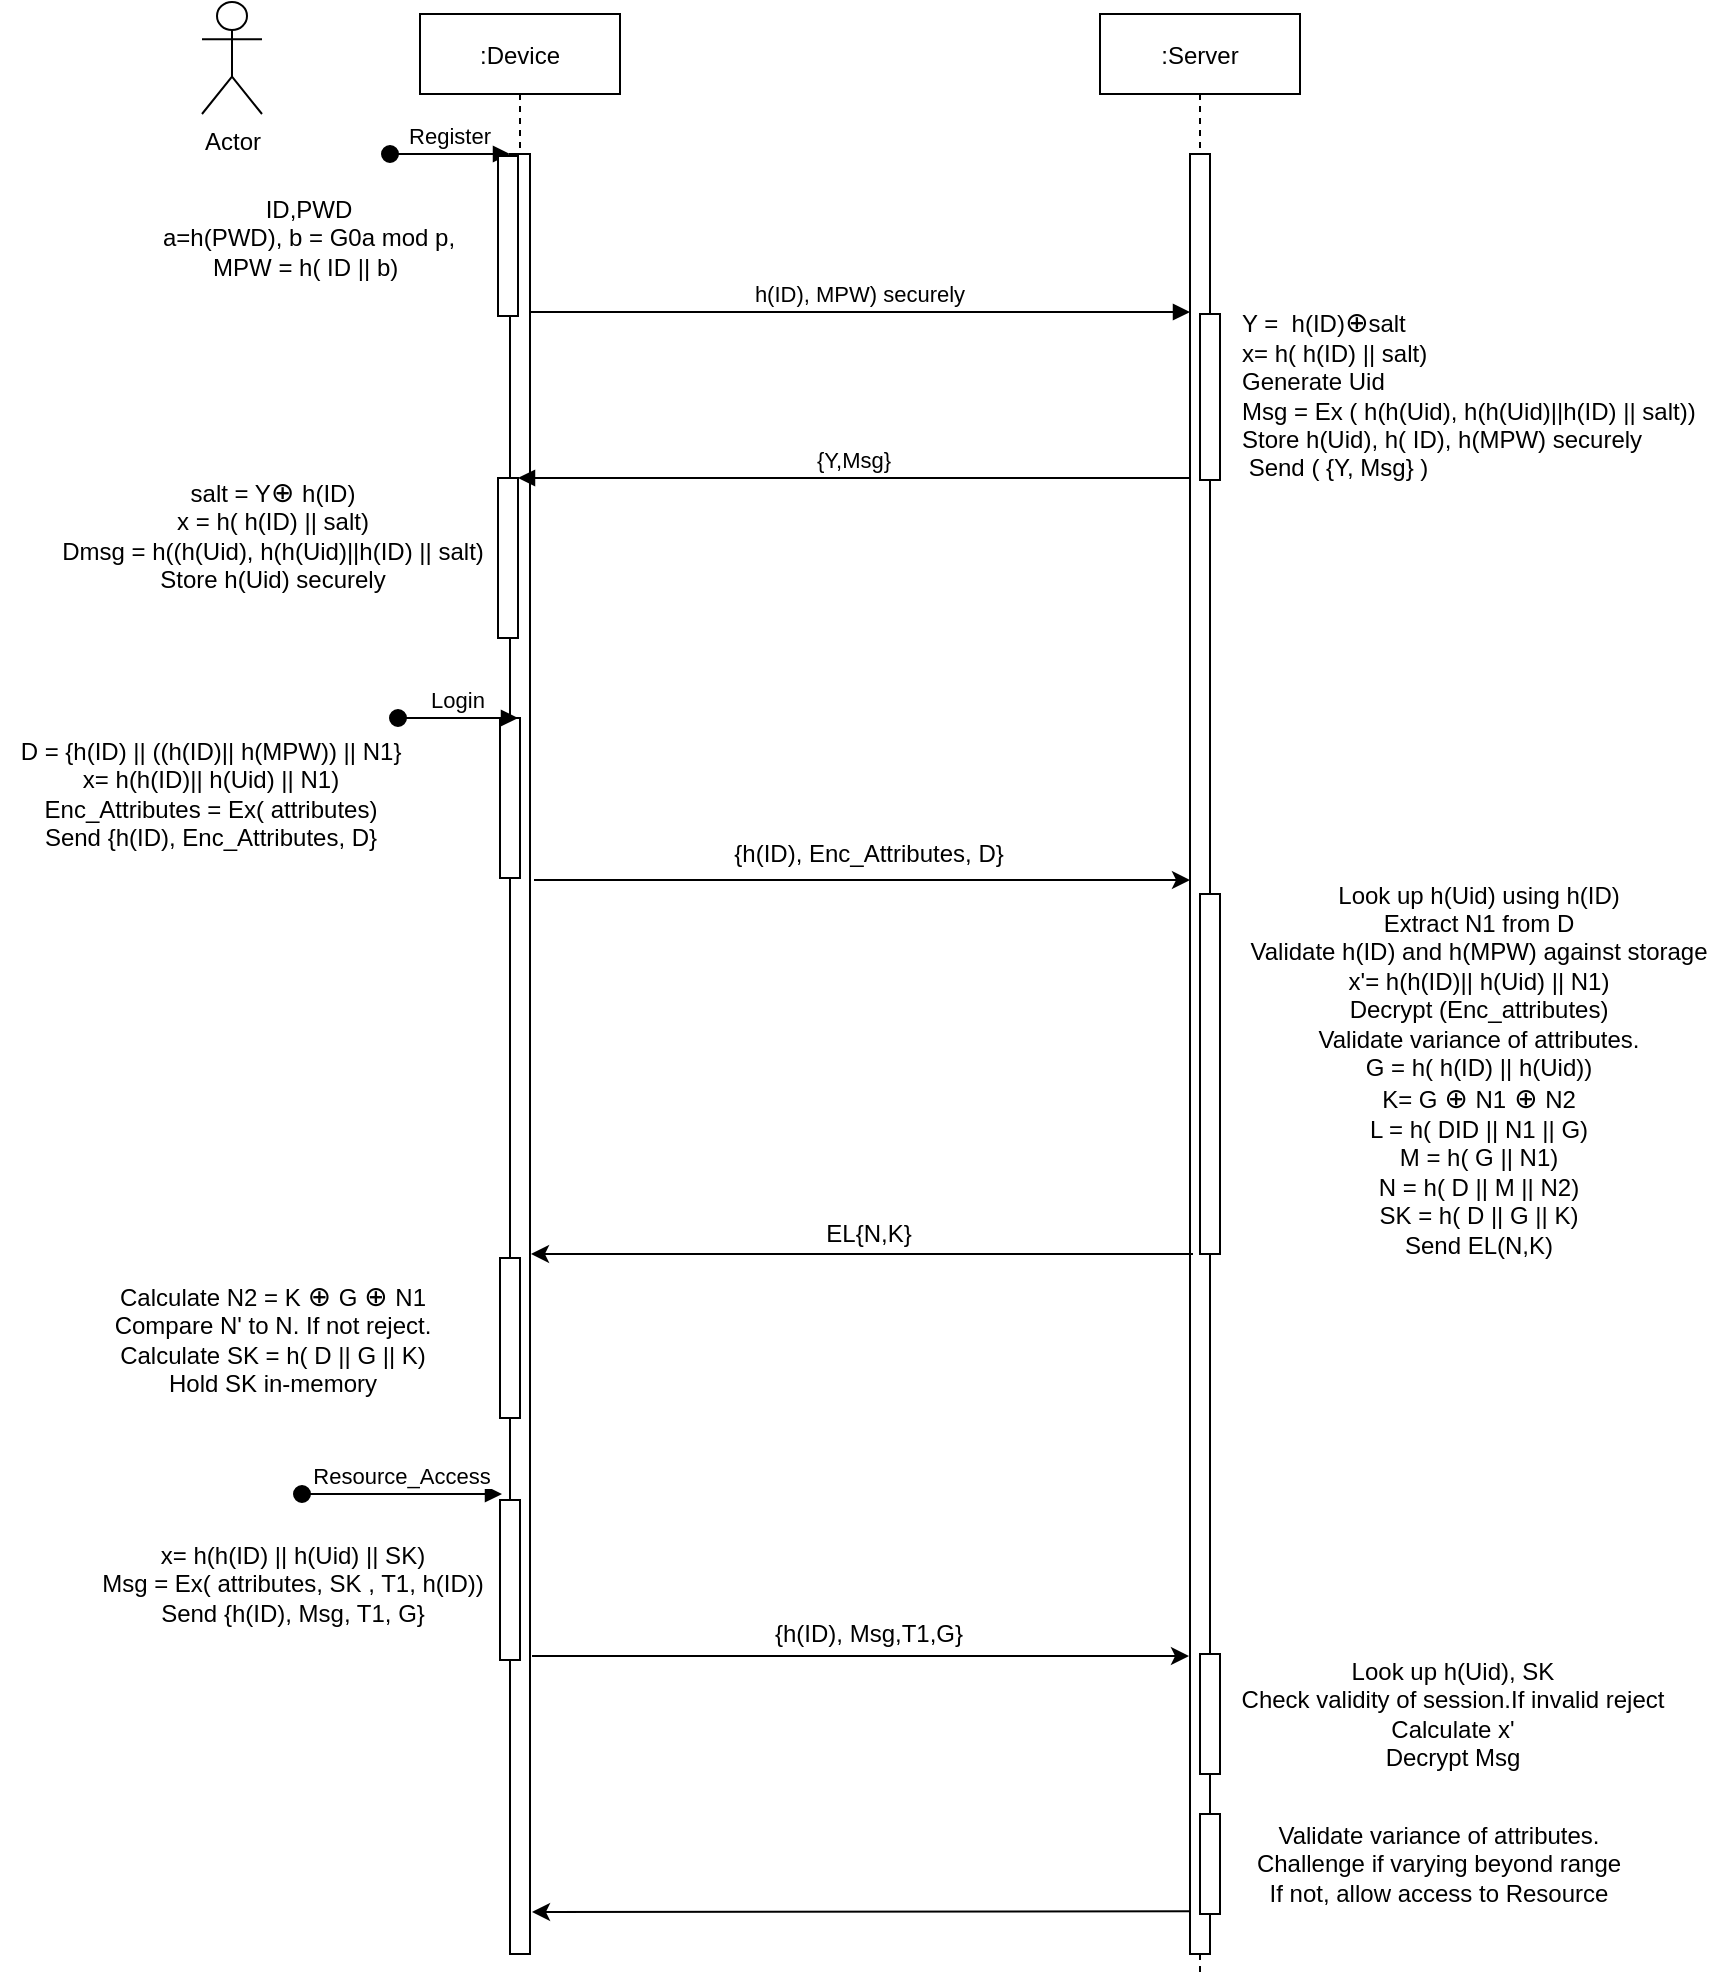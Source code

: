 <mxfile version="15.9.4" type="github">
  <diagram id="kgpKYQtTHZ0yAKxKKP6v" name="Page-1">
    <mxGraphModel dx="1799" dy="617" grid="1" gridSize="10" guides="1" tooltips="1" connect="1" arrows="1" fold="1" page="1" pageScale="1" pageWidth="850" pageHeight="1100" math="0" shadow="0">
      <root>
        <mxCell id="0" />
        <mxCell id="1" parent="0" />
        <mxCell id="3nuBFxr9cyL0pnOWT2aG-1" value=":Device" style="shape=umlLifeline;perimeter=lifelinePerimeter;container=1;collapsible=0;recursiveResize=0;rounded=0;shadow=0;strokeWidth=1;" parent="1" vertex="1">
          <mxGeometry x="179" y="80" width="100" height="970" as="geometry" />
        </mxCell>
        <mxCell id="3nuBFxr9cyL0pnOWT2aG-2" value="" style="points=[];perimeter=orthogonalPerimeter;rounded=0;shadow=0;strokeWidth=1;" parent="3nuBFxr9cyL0pnOWT2aG-1" vertex="1">
          <mxGeometry x="45" y="70" width="10" height="900" as="geometry" />
        </mxCell>
        <mxCell id="3nuBFxr9cyL0pnOWT2aG-3" value="Register" style="verticalAlign=bottom;startArrow=oval;endArrow=block;startSize=8;shadow=0;strokeWidth=1;" parent="3nuBFxr9cyL0pnOWT2aG-1" target="3nuBFxr9cyL0pnOWT2aG-2" edge="1">
          <mxGeometry relative="1" as="geometry">
            <mxPoint x="-15" y="70" as="sourcePoint" />
          </mxGeometry>
        </mxCell>
        <mxCell id="3nuBFxr9cyL0pnOWT2aG-4" value="" style="points=[];perimeter=orthogonalPerimeter;rounded=0;shadow=0;strokeWidth=1;" parent="3nuBFxr9cyL0pnOWT2aG-1" vertex="1">
          <mxGeometry x="39" y="232" width="10" height="80" as="geometry" />
        </mxCell>
        <mxCell id="C2U9HuYAeTP8XwX2KnLO-2" value="" style="html=1;points=[];perimeter=orthogonalPerimeter;" parent="3nuBFxr9cyL0pnOWT2aG-1" vertex="1">
          <mxGeometry x="40" y="352" width="10" height="80" as="geometry" />
        </mxCell>
        <mxCell id="C2U9HuYAeTP8XwX2KnLO-4" value="" style="html=1;points=[];perimeter=orthogonalPerimeter;" parent="3nuBFxr9cyL0pnOWT2aG-1" vertex="1">
          <mxGeometry x="39" y="71" width="10" height="80" as="geometry" />
        </mxCell>
        <mxCell id="C2U9HuYAeTP8XwX2KnLO-9" value="Login" style="verticalAlign=bottom;startArrow=oval;endArrow=block;startSize=8;shadow=0;strokeWidth=1;" parent="3nuBFxr9cyL0pnOWT2aG-1" edge="1">
          <mxGeometry relative="1" as="geometry">
            <mxPoint x="-11" y="352" as="sourcePoint" />
            <mxPoint x="49" y="352" as="targetPoint" />
          </mxGeometry>
        </mxCell>
        <mxCell id="JjU80H_L5WIadc3WcqGo-3" value="" style="html=1;points=[];perimeter=orthogonalPerimeter;" parent="3nuBFxr9cyL0pnOWT2aG-1" vertex="1">
          <mxGeometry x="40" y="622" width="10" height="80" as="geometry" />
        </mxCell>
        <mxCell id="ngCmAi4P7sYmXVYjvyKM-5" value="" style="html=1;points=[];perimeter=orthogonalPerimeter;" vertex="1" parent="3nuBFxr9cyL0pnOWT2aG-1">
          <mxGeometry x="40" y="743" width="10" height="80" as="geometry" />
        </mxCell>
        <mxCell id="3nuBFxr9cyL0pnOWT2aG-5" value=":Server" style="shape=umlLifeline;perimeter=lifelinePerimeter;container=1;collapsible=0;recursiveResize=0;rounded=0;shadow=0;strokeWidth=1;" parent="1" vertex="1">
          <mxGeometry x="519" y="80" width="100" height="980" as="geometry" />
        </mxCell>
        <mxCell id="3nuBFxr9cyL0pnOWT2aG-6" value="" style="points=[];perimeter=orthogonalPerimeter;rounded=0;shadow=0;strokeWidth=1;" parent="3nuBFxr9cyL0pnOWT2aG-5" vertex="1">
          <mxGeometry x="45" y="70" width="10" height="900" as="geometry" />
        </mxCell>
        <mxCell id="C2U9HuYAeTP8XwX2KnLO-3" value="" style="html=1;points=[];perimeter=orthogonalPerimeter;" parent="3nuBFxr9cyL0pnOWT2aG-5" vertex="1">
          <mxGeometry x="50" y="150" width="10" height="83" as="geometry" />
        </mxCell>
        <mxCell id="C2U9HuYAeTP8XwX2KnLO-14" value="" style="html=1;points=[];perimeter=orthogonalPerimeter;fontFamily=Helvetica;fontSize=12;fontColor=#000000;" parent="3nuBFxr9cyL0pnOWT2aG-5" vertex="1">
          <mxGeometry x="50" y="440" width="10" height="180" as="geometry" />
        </mxCell>
        <mxCell id="ngCmAi4P7sYmXVYjvyKM-10" value="" style="html=1;points=[];perimeter=orthogonalPerimeter;" vertex="1" parent="3nuBFxr9cyL0pnOWT2aG-5">
          <mxGeometry x="50" y="820" width="10" height="60" as="geometry" />
        </mxCell>
        <mxCell id="ngCmAi4P7sYmXVYjvyKM-12" value="" style="html=1;points=[];perimeter=orthogonalPerimeter;" vertex="1" parent="3nuBFxr9cyL0pnOWT2aG-5">
          <mxGeometry x="50" y="900" width="10" height="50" as="geometry" />
        </mxCell>
        <mxCell id="3nuBFxr9cyL0pnOWT2aG-8" value="h(ID), MPW) securely" style="verticalAlign=bottom;endArrow=block;entryX=0;entryY=0;shadow=0;strokeWidth=1;" parent="1" edge="1">
          <mxGeometry relative="1" as="geometry">
            <mxPoint x="234" y="229" as="sourcePoint" />
            <mxPoint x="564" y="229.0" as="targetPoint" />
            <Array as="points">
              <mxPoint x="409" y="229" />
            </Array>
          </mxGeometry>
        </mxCell>
        <mxCell id="3nuBFxr9cyL0pnOWT2aG-9" value="{Y,Msg}" style="verticalAlign=bottom;endArrow=block;entryX=1;entryY=0;shadow=0;strokeWidth=1;" parent="1" target="3nuBFxr9cyL0pnOWT2aG-4" edge="1">
          <mxGeometry relative="1" as="geometry">
            <mxPoint x="564" y="312" as="sourcePoint" />
          </mxGeometry>
        </mxCell>
        <mxCell id="C2U9HuYAeTP8XwX2KnLO-1" value="Actor" style="shape=umlActor;verticalLabelPosition=bottom;verticalAlign=top;html=1;outlineConnect=0;" parent="1" vertex="1">
          <mxGeometry x="70" y="74" width="30" height="56" as="geometry" />
        </mxCell>
        <mxCell id="C2U9HuYAeTP8XwX2KnLO-5" value="ID,PWD&lt;br&gt;a=h(PWD), b = G0a mod p,&lt;br&gt;MPW = h( ID || b)&amp;nbsp;" style="text;html=1;align=center;verticalAlign=middle;resizable=0;points=[];autosize=1;strokeColor=none;fillColor=none;" parent="1" vertex="1">
          <mxGeometry x="43" y="167" width="160" height="50" as="geometry" />
        </mxCell>
        <mxCell id="C2U9HuYAeTP8XwX2KnLO-7" value="Y =&amp;nbsp; h(ID)&lt;span id=&quot;docs-internal-guid-e49e2a0b-7fff-2932-c1dd-dcc5686d5943&quot;&gt;&lt;span style=&quot;background-color: rgb(255 , 255 , 255) ; vertical-align: baseline&quot;&gt;&lt;font style=&quot;font-size: 14px&quot;&gt;⊕&lt;/font&gt;&lt;/span&gt;&lt;/span&gt;salt &lt;br&gt;x= h( h(ID) || salt)&lt;br&gt;Generate Uid&lt;br&gt;Msg = Ex ( h(h(Uid), h(h(Uid)||h(ID) || salt))&lt;br&gt;Store h(Uid), h( ID), h(MPW) securely&lt;br&gt;&amp;nbsp;Send ( {Y, Msg} )" style="text;html=1;align=left;verticalAlign=middle;resizable=0;points=[];autosize=1;strokeColor=none;fillColor=none;" parent="1" vertex="1">
          <mxGeometry x="588" y="225" width="240" height="90" as="geometry" />
        </mxCell>
        <mxCell id="C2U9HuYAeTP8XwX2KnLO-8" value="salt = Y&lt;span style=&quot;font-size: 14px ; text-align: left ; background-color: rgb(255 , 255 , 255)&quot;&gt;⊕ &lt;/span&gt;&lt;span style=&quot;text-align: left ; background-color: rgb(255 , 255 , 255)&quot;&gt;&lt;font style=&quot;font-size: 12px&quot;&gt;h(ID)&lt;br&gt;x = h( h(ID) || salt)&lt;br&gt;Dmsg = h(&lt;/font&gt;&lt;/span&gt;&lt;span style=&quot;text-align: left&quot;&gt;(h(Uid), h(h(Uid)||h(ID) || salt)&lt;br&gt;&lt;/span&gt;&lt;span style=&quot;text-align: left ; background-color: rgb(255 , 255 , 255)&quot;&gt;&lt;font style=&quot;font-size: 12px&quot;&gt;Store h(Uid) securely&lt;br&gt;&lt;/font&gt;&lt;/span&gt;" style="text;html=1;align=center;verticalAlign=middle;resizable=0;points=[];autosize=1;strokeColor=none;fillColor=none;" parent="1" vertex="1">
          <mxGeometry x="-10" y="310" width="230" height="60" as="geometry" />
        </mxCell>
        <mxCell id="C2U9HuYAeTP8XwX2KnLO-10" value="D = {h(ID) || ((h(ID)|| h(MPW)) || N1}&lt;br&gt;x= h(h(ID)|| h(Uid) || N1)&lt;br&gt;Enc_Attributes = Ex( attributes)&lt;br&gt;Send {h(ID), Enc_Attributes, D}" style="text;html=1;align=center;verticalAlign=middle;resizable=0;points=[];autosize=1;strokeColor=none;fillColor=none;fontSize=12;fontFamily=Helvetica;fontColor=#000000;" parent="1" vertex="1">
          <mxGeometry x="-31" y="440" width="210" height="60" as="geometry" />
        </mxCell>
        <mxCell id="C2U9HuYAeTP8XwX2KnLO-12" value="" style="endArrow=classic;html=1;rounded=0;fontFamily=Helvetica;fontSize=12;fontColor=#000000;" parent="1" edge="1">
          <mxGeometry width="50" height="50" relative="1" as="geometry">
            <mxPoint x="236" y="513" as="sourcePoint" />
            <mxPoint x="564" y="513" as="targetPoint" />
          </mxGeometry>
        </mxCell>
        <mxCell id="C2U9HuYAeTP8XwX2KnLO-13" value="{h(ID), Enc_Attributes, D}" style="text;html=1;align=center;verticalAlign=middle;resizable=0;points=[];autosize=1;strokeColor=none;fillColor=none;fontSize=12;fontFamily=Helvetica;fontColor=#000000;" parent="1" vertex="1">
          <mxGeometry x="328" y="490" width="150" height="20" as="geometry" />
        </mxCell>
        <mxCell id="C2U9HuYAeTP8XwX2KnLO-15" value="Look up h(Uid) using h(ID)&lt;br&gt;Extract N1 from D&lt;br&gt;Validate h(ID) and h(MPW) against storage&lt;br&gt;x&#39;= h(h(ID)|| h(Uid) || N1)&lt;br&gt;Decrypt (Enc_attributes)&lt;br&gt;Validate variance of attributes.&lt;br&gt;G = h( h(ID) || h(Uid))&lt;br&gt;K= G&amp;nbsp;&lt;span style=&quot;font-size: 14px ; text-align: left ; background-color: rgb(255 , 255 , 255)&quot;&gt;⊕ &lt;/span&gt;&lt;span style=&quot;text-align: left ; background-color: rgb(255 , 255 , 255)&quot;&gt;&lt;font style=&quot;font-size: 12px&quot;&gt;N1&lt;/font&gt;&lt;/span&gt;&lt;span style=&quot;font-size: 14px ; text-align: left ; background-color: rgb(255 , 255 , 255)&quot;&gt;&amp;nbsp;&lt;/span&gt;&lt;span style=&quot;font-size: 14px ; text-align: left ; background-color: rgb(255 , 255 , 255)&quot;&gt;⊕ &lt;/span&gt;&lt;span style=&quot;text-align: left ; background-color: rgb(255 , 255 , 255)&quot;&gt;&lt;font style=&quot;font-size: 12px&quot;&gt;N2&lt;br&gt;L = h( DID || N1 || G)&lt;br&gt;M = h( G || N1)&lt;br&gt;N = h( D || M || N2)&lt;br&gt;SK = h( D || G || K)&lt;br&gt;Send EL(N,K)&lt;br&gt;&lt;br&gt;&lt;/font&gt;&lt;/span&gt;" style="text;html=1;align=center;verticalAlign=middle;resizable=0;points=[];autosize=1;strokeColor=none;fillColor=none;fontSize=12;fontFamily=Helvetica;fontColor=#000000;" parent="1" vertex="1">
          <mxGeometry x="588" y="515" width="240" height="200" as="geometry" />
        </mxCell>
        <mxCell id="JjU80H_L5WIadc3WcqGo-1" value="" style="endArrow=classic;html=1;rounded=0;" parent="1" edge="1">
          <mxGeometry width="50" height="50" relative="1" as="geometry">
            <mxPoint x="565.5" y="700" as="sourcePoint" />
            <mxPoint x="234.5" y="700" as="targetPoint" />
          </mxGeometry>
        </mxCell>
        <mxCell id="JjU80H_L5WIadc3WcqGo-2" value="EL{N,K}" style="text;html=1;align=center;verticalAlign=middle;resizable=0;points=[];autosize=1;strokeColor=none;fillColor=none;" parent="1" vertex="1">
          <mxGeometry x="373" y="680" width="60" height="20" as="geometry" />
        </mxCell>
        <mxCell id="JjU80H_L5WIadc3WcqGo-4" value="Calculate N2 = K&amp;nbsp;&lt;span style=&quot;font-size: 14px ; text-align: left ; background-color: rgb(255 , 255 , 255)&quot;&gt;⊕&amp;nbsp;&lt;/span&gt;G&amp;nbsp;&lt;span style=&quot;font-size: 14px ; text-align: left ; background-color: rgb(255 , 255 , 255)&quot;&gt;⊕&amp;nbsp;&lt;/span&gt;&lt;span style=&quot;text-align: left ; background-color: rgb(255 , 255 , 255)&quot;&gt;N1&lt;br&gt;&lt;/span&gt;Compare N&#39; to N. If not reject.&lt;br&gt;Calculate SK = h( D || G || K)&lt;br&gt;Hold SK in-memory&lt;br&gt;" style="text;html=1;align=center;verticalAlign=middle;resizable=0;points=[];autosize=1;strokeColor=none;fillColor=none;" parent="1" vertex="1">
          <mxGeometry x="20" y="712" width="170" height="60" as="geometry" />
        </mxCell>
        <mxCell id="ngCmAi4P7sYmXVYjvyKM-4" value="Resource_Access" style="verticalAlign=bottom;startArrow=oval;endArrow=block;startSize=8;shadow=0;strokeWidth=1;" edge="1" parent="1">
          <mxGeometry relative="1" as="geometry">
            <mxPoint x="120" y="820" as="sourcePoint" />
            <mxPoint x="220" y="820" as="targetPoint" />
          </mxGeometry>
        </mxCell>
        <mxCell id="ngCmAi4P7sYmXVYjvyKM-6" value="x= h(h(ID) || h(Uid) || SK)&lt;br&gt;Msg = Ex( attributes, SK , T1, h(ID))&lt;br&gt;Send {h(ID), Msg, T1, G}" style="text;html=1;align=center;verticalAlign=middle;resizable=0;points=[];autosize=1;strokeColor=none;fillColor=none;" vertex="1" parent="1">
          <mxGeometry x="10" y="840" width="210" height="50" as="geometry" />
        </mxCell>
        <mxCell id="ngCmAi4P7sYmXVYjvyKM-8" value="" style="endArrow=classic;html=1;rounded=0;" edge="1" parent="1">
          <mxGeometry width="50" height="50" relative="1" as="geometry">
            <mxPoint x="235" y="901" as="sourcePoint" />
            <mxPoint x="563.5" y="901" as="targetPoint" />
          </mxGeometry>
        </mxCell>
        <mxCell id="ngCmAi4P7sYmXVYjvyKM-9" value="{h(ID), Msg,T1,G}" style="text;html=1;align=center;verticalAlign=middle;resizable=0;points=[];autosize=1;strokeColor=none;fillColor=none;" vertex="1" parent="1">
          <mxGeometry x="348" y="880" width="110" height="20" as="geometry" />
        </mxCell>
        <mxCell id="ngCmAi4P7sYmXVYjvyKM-11" value="Look up h(Uid), SK&lt;br&gt;Check validity of session.If invalid reject&lt;br&gt;Calculate x&#39;&lt;br&gt;Decrypt Msg" style="text;html=1;align=center;verticalAlign=middle;resizable=0;points=[];autosize=1;strokeColor=none;fillColor=none;" vertex="1" parent="1">
          <mxGeometry x="580" y="900" width="230" height="60" as="geometry" />
        </mxCell>
        <mxCell id="ngCmAi4P7sYmXVYjvyKM-14" value="Validate variance of attributes.&lt;br&gt;Challenge if varying beyond range&lt;br&gt;If not, allow access to Resource" style="text;html=1;align=center;verticalAlign=middle;resizable=0;points=[];autosize=1;strokeColor=none;fillColor=none;" vertex="1" parent="1">
          <mxGeometry x="588" y="980" width="200" height="50" as="geometry" />
        </mxCell>
        <mxCell id="ngCmAi4P7sYmXVYjvyKM-15" value="" style="endArrow=classic;html=1;rounded=0;exitX=0;exitY=0.972;exitDx=0;exitDy=0;exitPerimeter=0;" edge="1" parent="1">
          <mxGeometry width="50" height="50" relative="1" as="geometry">
            <mxPoint x="564" y="1028.6" as="sourcePoint" />
            <mxPoint x="235" y="1029" as="targetPoint" />
          </mxGeometry>
        </mxCell>
      </root>
    </mxGraphModel>
  </diagram>
</mxfile>
